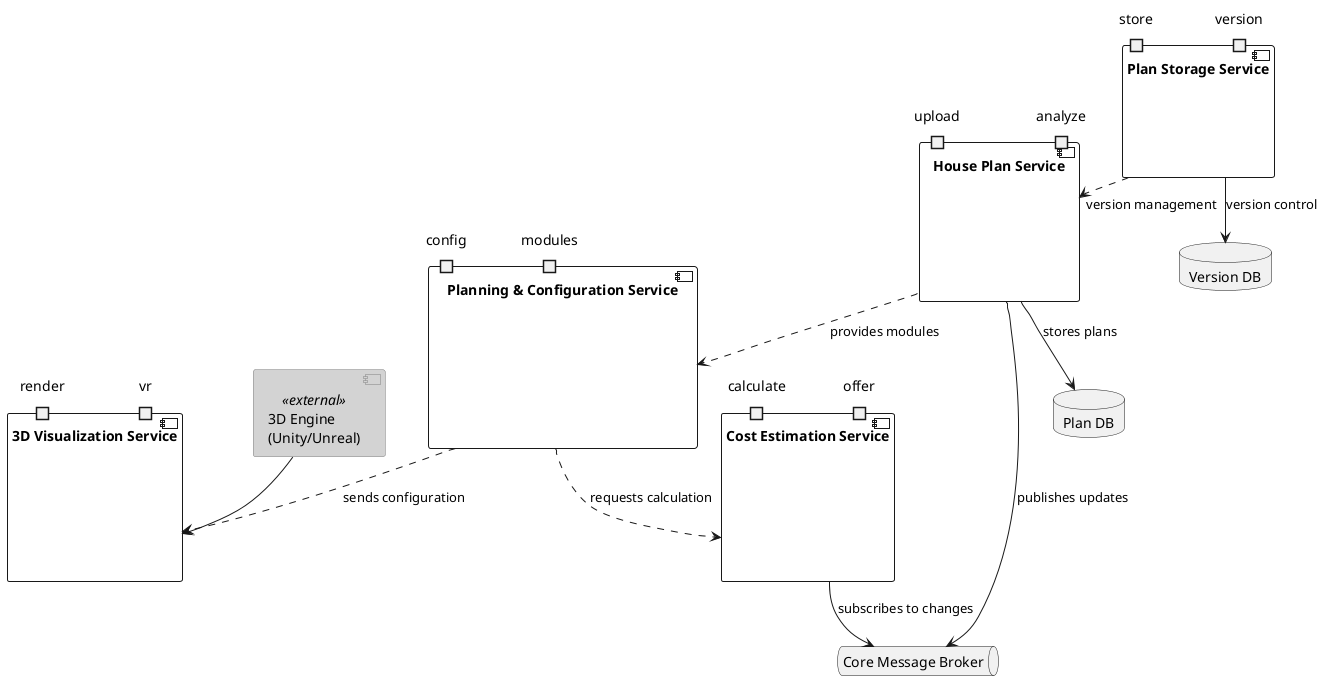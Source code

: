 @startuml Core Business Services Architecture

' Purpose: This diagram illustrates the core business services that handle the main 
' functionality of the modular house planning system. It shows how different services
' interact to process house plans, manage configurations, provide visualizations,
' and calculate costs. The architecture uses a message broker for event-driven
' communication, ensuring loose coupling between services while maintaining data
' consistency across the platform.

skinparam component {
    BackgroundColor<<external>> LightGray
    BorderColor<<external>> Gray
}

' External Systems
component "3D Engine\n(Unity/Unreal)" <<external>> as ThreeD

' Core Services
component "House Plan Service" as planService {
    port "upload" as planUpload
    port "analyze" as planAnalyze
}

component "Planning & Configuration Service" as configService {
    port "config" as configPort
    port "modules" as modulesPort
}

component "3D Visualization Service" as vizService {
    port "render" as renderPort
    port "vr" as vrPort
}

component "Cost Estimation Service" as costService {
    port "calculate" as calcPort
    port "offer" as offerPort
}

component "Plan Storage Service" as storageService {
    port "store" as storePort
    port "version" as versionPort
}

' Infrastructure Components
database "Plan DB" as planDB
database "Version DB" as versionDB
queue "Core Message Broker" as coreBroker

' Connections
ThreeD --> vizService

planService --> planDB : "stores plans"
storageService --> versionDB : "version control"

planService --> coreBroker : "publishes updates"
costService --> coreBroker : "subscribes to changes"

' Service Interactions
planService ..> configService : "provides modules"
configService ..> vizService : "sends configuration"
configService ..> costService : "requests calculation"
storageService ..> planService : "version management"

@enduml
